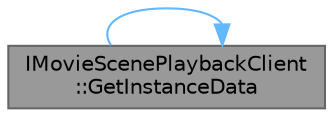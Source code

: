 digraph "IMovieScenePlaybackClient::GetInstanceData"
{
 // INTERACTIVE_SVG=YES
 // LATEX_PDF_SIZE
  bgcolor="transparent";
  edge [fontname=Helvetica,fontsize=10,labelfontname=Helvetica,labelfontsize=10];
  node [fontname=Helvetica,fontsize=10,shape=box,height=0.2,width=0.4];
  rankdir="LR";
  Node1 [id="Node000001",label="IMovieScenePlaybackClient\l::GetInstanceData",height=0.2,width=0.4,color="gray40", fillcolor="grey60", style="filled", fontcolor="black",tooltip="Retrieve the optional instance data that should be used for this evaluation."];
  Node1 -> Node1 [id="edge1_Node000001_Node000001",color="steelblue1",style="solid",tooltip=" "];
}
